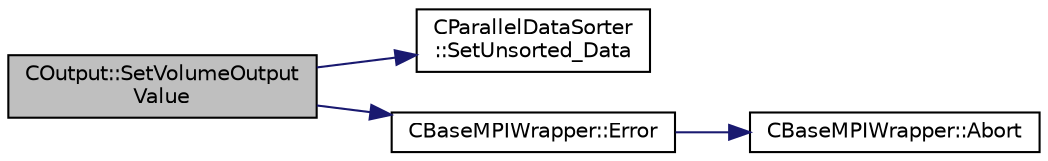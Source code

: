 digraph "COutput::SetVolumeOutputValue"
{
  edge [fontname="Helvetica",fontsize="10",labelfontname="Helvetica",labelfontsize="10"];
  node [fontname="Helvetica",fontsize="10",shape=record];
  rankdir="LR";
  Node1225 [label="COutput::SetVolumeOutput\lValue",height=0.2,width=0.4,color="black", fillcolor="grey75", style="filled", fontcolor="black"];
  Node1225 -> Node1226 [color="midnightblue",fontsize="10",style="solid",fontname="Helvetica"];
  Node1226 [label="CParallelDataSorter\l::SetUnsorted_Data",height=0.2,width=0.4,color="black", fillcolor="white", style="filled",URL="$class_c_parallel_data_sorter.html#a39d39c9fa273f200c9c712dca1db81a3",tooltip="Set the value of a specific field at a point. ::PrepareSendBuffers must be called before using this f..."];
  Node1225 -> Node1227 [color="midnightblue",fontsize="10",style="solid",fontname="Helvetica"];
  Node1227 [label="CBaseMPIWrapper::Error",height=0.2,width=0.4,color="black", fillcolor="white", style="filled",URL="$class_c_base_m_p_i_wrapper.html#a04457c47629bda56704e6a8804833eeb"];
  Node1227 -> Node1228 [color="midnightblue",fontsize="10",style="solid",fontname="Helvetica"];
  Node1228 [label="CBaseMPIWrapper::Abort",height=0.2,width=0.4,color="black", fillcolor="white", style="filled",URL="$class_c_base_m_p_i_wrapper.html#a21ef5681e2acb532d345e9bab173ef07"];
}
